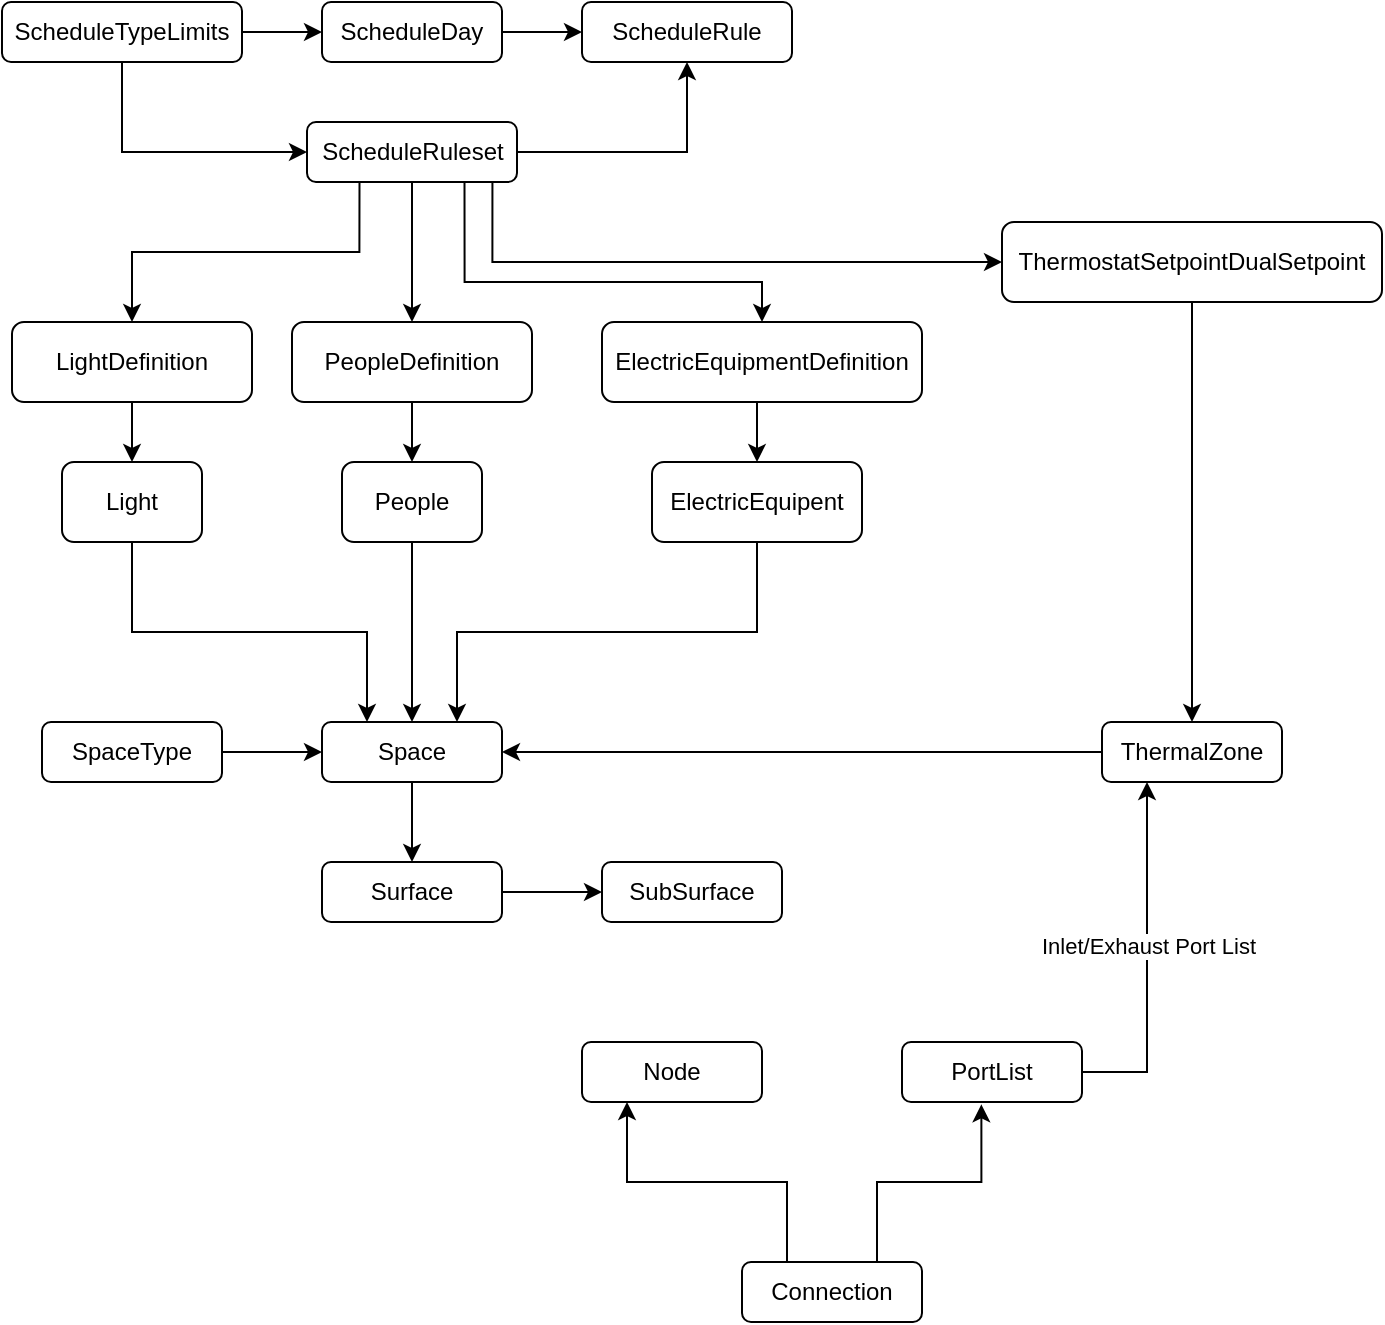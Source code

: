 <mxfile version="24.0.4" type="device">
  <diagram name="Page-1" id="EZ8S-XNywO330kCkhe0T">
    <mxGraphModel dx="1434" dy="870" grid="1" gridSize="10" guides="1" tooltips="1" connect="1" arrows="1" fold="1" page="1" pageScale="1" pageWidth="850" pageHeight="1100" math="0" shadow="0">
      <root>
        <mxCell id="0" />
        <mxCell id="1" parent="0" />
        <mxCell id="TjReK_rrB6e9wE0pJ2XJ-8" style="edgeStyle=orthogonalEdgeStyle;rounded=0;orthogonalLoop=1;jettySize=auto;html=1;exitX=1;exitY=0.5;exitDx=0;exitDy=0;" parent="1" source="TjReK_rrB6e9wE0pJ2XJ-1" target="TjReK_rrB6e9wE0pJ2XJ-2" edge="1">
          <mxGeometry relative="1" as="geometry" />
        </mxCell>
        <mxCell id="TjReK_rrB6e9wE0pJ2XJ-13" style="edgeStyle=orthogonalEdgeStyle;rounded=0;orthogonalLoop=1;jettySize=auto;html=1;exitX=0.5;exitY=1;exitDx=0;exitDy=0;entryX=0;entryY=0.5;entryDx=0;entryDy=0;" parent="1" source="TjReK_rrB6e9wE0pJ2XJ-1" target="TjReK_rrB6e9wE0pJ2XJ-3" edge="1">
          <mxGeometry relative="1" as="geometry" />
        </mxCell>
        <mxCell id="TjReK_rrB6e9wE0pJ2XJ-1" value="ScheduleTypeLimits" style="text;html=1;align=center;verticalAlign=middle;whiteSpace=wrap;rounded=1;strokeColor=default;fillColor=none;" parent="1" vertex="1">
          <mxGeometry x="20" y="30" width="120" height="30" as="geometry" />
        </mxCell>
        <mxCell id="TjReK_rrB6e9wE0pJ2XJ-9" style="edgeStyle=orthogonalEdgeStyle;rounded=0;orthogonalLoop=1;jettySize=auto;html=1;exitX=1;exitY=0.5;exitDx=0;exitDy=0;" parent="1" source="TjReK_rrB6e9wE0pJ2XJ-2" target="TjReK_rrB6e9wE0pJ2XJ-4" edge="1">
          <mxGeometry relative="1" as="geometry" />
        </mxCell>
        <mxCell id="TjReK_rrB6e9wE0pJ2XJ-2" value="ScheduleDay" style="text;html=1;align=center;verticalAlign=middle;whiteSpace=wrap;rounded=1;strokeColor=default;glass=0;" parent="1" vertex="1">
          <mxGeometry x="180" y="30" width="90" height="30" as="geometry" />
        </mxCell>
        <mxCell id="TjReK_rrB6e9wE0pJ2XJ-12" style="edgeStyle=orthogonalEdgeStyle;rounded=0;orthogonalLoop=1;jettySize=auto;html=1;exitX=1;exitY=0.5;exitDx=0;exitDy=0;" parent="1" source="TjReK_rrB6e9wE0pJ2XJ-3" target="TjReK_rrB6e9wE0pJ2XJ-4" edge="1">
          <mxGeometry relative="1" as="geometry" />
        </mxCell>
        <mxCell id="TjReK_rrB6e9wE0pJ2XJ-18" style="edgeStyle=orthogonalEdgeStyle;rounded=0;orthogonalLoop=1;jettySize=auto;html=1;exitX=0.883;exitY=0.99;exitDx=0;exitDy=0;entryX=0;entryY=0.5;entryDx=0;entryDy=0;exitPerimeter=0;" parent="1" source="TjReK_rrB6e9wE0pJ2XJ-3" target="TjReK_rrB6e9wE0pJ2XJ-17" edge="1">
          <mxGeometry relative="1" as="geometry" />
        </mxCell>
        <mxCell id="TjReK_rrB6e9wE0pJ2XJ-28" style="edgeStyle=orthogonalEdgeStyle;rounded=0;orthogonalLoop=1;jettySize=auto;html=1;exitX=0.5;exitY=1;exitDx=0;exitDy=0;" parent="1" source="TjReK_rrB6e9wE0pJ2XJ-3" target="TjReK_rrB6e9wE0pJ2XJ-21" edge="1">
          <mxGeometry relative="1" as="geometry" />
        </mxCell>
        <mxCell id="TjReK_rrB6e9wE0pJ2XJ-32" style="edgeStyle=orthogonalEdgeStyle;rounded=0;orthogonalLoop=1;jettySize=auto;html=1;exitX=0.25;exitY=1;exitDx=0;exitDy=0;" parent="1" source="TjReK_rrB6e9wE0pJ2XJ-3" target="TjReK_rrB6e9wE0pJ2XJ-30" edge="1">
          <mxGeometry relative="1" as="geometry" />
        </mxCell>
        <mxCell id="TjReK_rrB6e9wE0pJ2XJ-37" style="edgeStyle=orthogonalEdgeStyle;rounded=0;orthogonalLoop=1;jettySize=auto;html=1;exitX=0.75;exitY=1;exitDx=0;exitDy=0;" parent="1" source="TjReK_rrB6e9wE0pJ2XJ-3" target="TjReK_rrB6e9wE0pJ2XJ-35" edge="1">
          <mxGeometry relative="1" as="geometry">
            <Array as="points">
              <mxPoint x="251" y="170" />
              <mxPoint x="400" y="170" />
            </Array>
          </mxGeometry>
        </mxCell>
        <mxCell id="TjReK_rrB6e9wE0pJ2XJ-3" value="ScheduleRuleset" style="text;html=1;align=center;verticalAlign=middle;whiteSpace=wrap;rounded=1;strokeColor=default;glass=0;" parent="1" vertex="1">
          <mxGeometry x="172.5" y="90" width="105" height="30" as="geometry" />
        </mxCell>
        <mxCell id="TjReK_rrB6e9wE0pJ2XJ-4" value="ScheduleRule" style="text;html=1;align=center;verticalAlign=middle;whiteSpace=wrap;rounded=1;strokeColor=default;glass=0;" parent="1" vertex="1">
          <mxGeometry x="310" y="30" width="105" height="30" as="geometry" />
        </mxCell>
        <mxCell id="TjReK_rrB6e9wE0pJ2XJ-27" style="edgeStyle=orthogonalEdgeStyle;rounded=0;orthogonalLoop=1;jettySize=auto;html=1;exitX=0;exitY=0.5;exitDx=0;exitDy=0;entryX=1;entryY=0.5;entryDx=0;entryDy=0;" parent="1" source="TjReK_rrB6e9wE0pJ2XJ-16" target="TjReK_rrB6e9wE0pJ2XJ-24" edge="1">
          <mxGeometry relative="1" as="geometry" />
        </mxCell>
        <mxCell id="TjReK_rrB6e9wE0pJ2XJ-16" value="ThermalZone" style="text;html=1;align=center;verticalAlign=middle;whiteSpace=wrap;rounded=1;strokeColor=default;glass=0;" parent="1" vertex="1">
          <mxGeometry x="570" y="390" width="90" height="30" as="geometry" />
        </mxCell>
        <mxCell id="TjReK_rrB6e9wE0pJ2XJ-20" style="edgeStyle=orthogonalEdgeStyle;rounded=0;orthogonalLoop=1;jettySize=auto;html=1;exitX=0.5;exitY=1;exitDx=0;exitDy=0;" parent="1" source="TjReK_rrB6e9wE0pJ2XJ-17" target="TjReK_rrB6e9wE0pJ2XJ-16" edge="1">
          <mxGeometry relative="1" as="geometry" />
        </mxCell>
        <mxCell id="TjReK_rrB6e9wE0pJ2XJ-17" value="ThermostatSetpointDualSetpoint" style="text;html=1;align=center;verticalAlign=middle;whiteSpace=wrap;rounded=1;strokeColor=default;glass=0;" parent="1" vertex="1">
          <mxGeometry x="520" y="140" width="190" height="40" as="geometry" />
        </mxCell>
        <mxCell id="TjReK_rrB6e9wE0pJ2XJ-23" style="edgeStyle=orthogonalEdgeStyle;rounded=0;orthogonalLoop=1;jettySize=auto;html=1;exitX=0.5;exitY=1;exitDx=0;exitDy=0;entryX=0.5;entryY=0;entryDx=0;entryDy=0;" parent="1" source="TjReK_rrB6e9wE0pJ2XJ-21" target="TjReK_rrB6e9wE0pJ2XJ-22" edge="1">
          <mxGeometry relative="1" as="geometry" />
        </mxCell>
        <mxCell id="TjReK_rrB6e9wE0pJ2XJ-21" value="PeopleDefinition" style="text;html=1;align=center;verticalAlign=middle;whiteSpace=wrap;rounded=1;strokeColor=default;glass=0;" parent="1" vertex="1">
          <mxGeometry x="165" y="190" width="120" height="40" as="geometry" />
        </mxCell>
        <mxCell id="TjReK_rrB6e9wE0pJ2XJ-25" style="edgeStyle=orthogonalEdgeStyle;rounded=0;orthogonalLoop=1;jettySize=auto;html=1;exitX=0.5;exitY=1;exitDx=0;exitDy=0;" parent="1" source="TjReK_rrB6e9wE0pJ2XJ-22" target="TjReK_rrB6e9wE0pJ2XJ-24" edge="1">
          <mxGeometry relative="1" as="geometry" />
        </mxCell>
        <mxCell id="TjReK_rrB6e9wE0pJ2XJ-22" value="People" style="text;html=1;align=center;verticalAlign=middle;whiteSpace=wrap;rounded=1;strokeColor=default;glass=0;" parent="1" vertex="1">
          <mxGeometry x="190" y="260" width="70" height="40" as="geometry" />
        </mxCell>
        <mxCell id="TjReK_rrB6e9wE0pJ2XJ-41" style="edgeStyle=orthogonalEdgeStyle;rounded=0;orthogonalLoop=1;jettySize=auto;html=1;exitX=0.5;exitY=1;exitDx=0;exitDy=0;" parent="1" source="TjReK_rrB6e9wE0pJ2XJ-24" target="TjReK_rrB6e9wE0pJ2XJ-40" edge="1">
          <mxGeometry relative="1" as="geometry" />
        </mxCell>
        <mxCell id="TjReK_rrB6e9wE0pJ2XJ-24" value="Space" style="text;html=1;align=center;verticalAlign=middle;whiteSpace=wrap;rounded=1;strokeColor=default;glass=0;" parent="1" vertex="1">
          <mxGeometry x="180" y="390" width="90" height="30" as="geometry" />
        </mxCell>
        <mxCell id="TjReK_rrB6e9wE0pJ2XJ-29" style="edgeStyle=orthogonalEdgeStyle;rounded=0;orthogonalLoop=1;jettySize=auto;html=1;exitX=1;exitY=0.5;exitDx=0;exitDy=0;" parent="1" source="TjReK_rrB6e9wE0pJ2XJ-26" target="TjReK_rrB6e9wE0pJ2XJ-24" edge="1">
          <mxGeometry relative="1" as="geometry" />
        </mxCell>
        <mxCell id="TjReK_rrB6e9wE0pJ2XJ-26" value="SpaceType" style="text;html=1;align=center;verticalAlign=middle;whiteSpace=wrap;rounded=1;strokeColor=default;glass=0;" parent="1" vertex="1">
          <mxGeometry x="40" y="390" width="90" height="30" as="geometry" />
        </mxCell>
        <mxCell id="TjReK_rrB6e9wE0pJ2XJ-33" style="edgeStyle=orthogonalEdgeStyle;rounded=0;orthogonalLoop=1;jettySize=auto;html=1;exitX=0.5;exitY=1;exitDx=0;exitDy=0;" parent="1" source="TjReK_rrB6e9wE0pJ2XJ-30" target="TjReK_rrB6e9wE0pJ2XJ-31" edge="1">
          <mxGeometry relative="1" as="geometry" />
        </mxCell>
        <mxCell id="TjReK_rrB6e9wE0pJ2XJ-30" value="LightDefinition" style="text;html=1;align=center;verticalAlign=middle;whiteSpace=wrap;rounded=1;strokeColor=default;glass=0;" parent="1" vertex="1">
          <mxGeometry x="25" y="190" width="120" height="40" as="geometry" />
        </mxCell>
        <mxCell id="TjReK_rrB6e9wE0pJ2XJ-34" style="edgeStyle=orthogonalEdgeStyle;rounded=0;orthogonalLoop=1;jettySize=auto;html=1;exitX=0.5;exitY=1;exitDx=0;exitDy=0;entryX=0.25;entryY=0;entryDx=0;entryDy=0;" parent="1" source="TjReK_rrB6e9wE0pJ2XJ-31" target="TjReK_rrB6e9wE0pJ2XJ-24" edge="1">
          <mxGeometry relative="1" as="geometry" />
        </mxCell>
        <mxCell id="TjReK_rrB6e9wE0pJ2XJ-31" value="Light" style="text;html=1;align=center;verticalAlign=middle;whiteSpace=wrap;rounded=1;strokeColor=default;glass=0;" parent="1" vertex="1">
          <mxGeometry x="50" y="260" width="70" height="40" as="geometry" />
        </mxCell>
        <mxCell id="TjReK_rrB6e9wE0pJ2XJ-38" style="edgeStyle=orthogonalEdgeStyle;rounded=0;orthogonalLoop=1;jettySize=auto;html=1;exitX=0.5;exitY=1;exitDx=0;exitDy=0;entryX=0.5;entryY=0;entryDx=0;entryDy=0;" parent="1" source="TjReK_rrB6e9wE0pJ2XJ-35" target="TjReK_rrB6e9wE0pJ2XJ-36" edge="1">
          <mxGeometry relative="1" as="geometry" />
        </mxCell>
        <mxCell id="TjReK_rrB6e9wE0pJ2XJ-35" value="ElectricEquipmentDefinition" style="text;html=1;align=center;verticalAlign=middle;whiteSpace=wrap;rounded=1;strokeColor=default;glass=0;" parent="1" vertex="1">
          <mxGeometry x="320" y="190" width="160" height="40" as="geometry" />
        </mxCell>
        <mxCell id="TjReK_rrB6e9wE0pJ2XJ-39" style="edgeStyle=orthogonalEdgeStyle;rounded=0;orthogonalLoop=1;jettySize=auto;html=1;exitX=0.5;exitY=1;exitDx=0;exitDy=0;entryX=0.75;entryY=0;entryDx=0;entryDy=0;" parent="1" source="TjReK_rrB6e9wE0pJ2XJ-36" target="TjReK_rrB6e9wE0pJ2XJ-24" edge="1">
          <mxGeometry relative="1" as="geometry" />
        </mxCell>
        <mxCell id="TjReK_rrB6e9wE0pJ2XJ-36" value="ElectricEquipent" style="text;html=1;align=center;verticalAlign=middle;whiteSpace=wrap;rounded=1;strokeColor=default;glass=0;" parent="1" vertex="1">
          <mxGeometry x="345" y="260" width="105" height="40" as="geometry" />
        </mxCell>
        <mxCell id="TjReK_rrB6e9wE0pJ2XJ-43" style="edgeStyle=orthogonalEdgeStyle;rounded=0;orthogonalLoop=1;jettySize=auto;html=1;exitX=1;exitY=0.5;exitDx=0;exitDy=0;" parent="1" source="TjReK_rrB6e9wE0pJ2XJ-40" target="TjReK_rrB6e9wE0pJ2XJ-42" edge="1">
          <mxGeometry relative="1" as="geometry" />
        </mxCell>
        <mxCell id="TjReK_rrB6e9wE0pJ2XJ-40" value="Surface" style="text;html=1;align=center;verticalAlign=middle;whiteSpace=wrap;rounded=1;strokeColor=default;glass=0;" parent="1" vertex="1">
          <mxGeometry x="180" y="460" width="90" height="30" as="geometry" />
        </mxCell>
        <mxCell id="TjReK_rrB6e9wE0pJ2XJ-42" value="SubSurface" style="text;html=1;align=center;verticalAlign=middle;whiteSpace=wrap;rounded=1;strokeColor=default;glass=0;" parent="1" vertex="1">
          <mxGeometry x="320" y="460" width="90" height="30" as="geometry" />
        </mxCell>
        <mxCell id="YG2kUIRQLzxJrTkuMYh6-2" style="edgeStyle=orthogonalEdgeStyle;rounded=0;orthogonalLoop=1;jettySize=auto;html=1;entryX=0.25;entryY=1;entryDx=0;entryDy=0;" parent="1" source="YG2kUIRQLzxJrTkuMYh6-1" target="TjReK_rrB6e9wE0pJ2XJ-16" edge="1">
          <mxGeometry relative="1" as="geometry" />
        </mxCell>
        <mxCell id="YG2kUIRQLzxJrTkuMYh6-7" value="Inlet/Exhaust Port List" style="edgeLabel;html=1;align=center;verticalAlign=middle;resizable=0;points=[];" parent="YG2kUIRQLzxJrTkuMYh6-2" vertex="1" connectable="0">
          <mxGeometry x="0.076" relative="1" as="geometry">
            <mxPoint as="offset" />
          </mxGeometry>
        </mxCell>
        <mxCell id="YG2kUIRQLzxJrTkuMYh6-1" value="PortList" style="text;html=1;align=center;verticalAlign=middle;whiteSpace=wrap;rounded=1;strokeColor=default;glass=0;" parent="1" vertex="1">
          <mxGeometry x="470" y="550" width="90" height="30" as="geometry" />
        </mxCell>
        <mxCell id="YG2kUIRQLzxJrTkuMYh6-5" style="edgeStyle=orthogonalEdgeStyle;rounded=0;orthogonalLoop=1;jettySize=auto;html=1;exitX=0.25;exitY=0;exitDx=0;exitDy=0;entryX=0.25;entryY=1;entryDx=0;entryDy=0;" parent="1" source="YG2kUIRQLzxJrTkuMYh6-3" target="YG2kUIRQLzxJrTkuMYh6-4" edge="1">
          <mxGeometry relative="1" as="geometry" />
        </mxCell>
        <mxCell id="YG2kUIRQLzxJrTkuMYh6-3" value="Connection" style="text;html=1;align=center;verticalAlign=middle;whiteSpace=wrap;rounded=1;strokeColor=default;glass=0;" parent="1" vertex="1">
          <mxGeometry x="390" y="660" width="90" height="30" as="geometry" />
        </mxCell>
        <mxCell id="YG2kUIRQLzxJrTkuMYh6-4" value="Node" style="text;html=1;align=center;verticalAlign=middle;whiteSpace=wrap;rounded=1;strokeColor=default;glass=0;" parent="1" vertex="1">
          <mxGeometry x="310" y="550" width="90" height="30" as="geometry" />
        </mxCell>
        <mxCell id="YG2kUIRQLzxJrTkuMYh6-6" style="edgeStyle=orthogonalEdgeStyle;rounded=0;orthogonalLoop=1;jettySize=auto;html=1;exitX=0.75;exitY=0;exitDx=0;exitDy=0;entryX=0.441;entryY=1.039;entryDx=0;entryDy=0;entryPerimeter=0;" parent="1" source="YG2kUIRQLzxJrTkuMYh6-3" target="YG2kUIRQLzxJrTkuMYh6-1" edge="1">
          <mxGeometry relative="1" as="geometry" />
        </mxCell>
      </root>
    </mxGraphModel>
  </diagram>
</mxfile>
